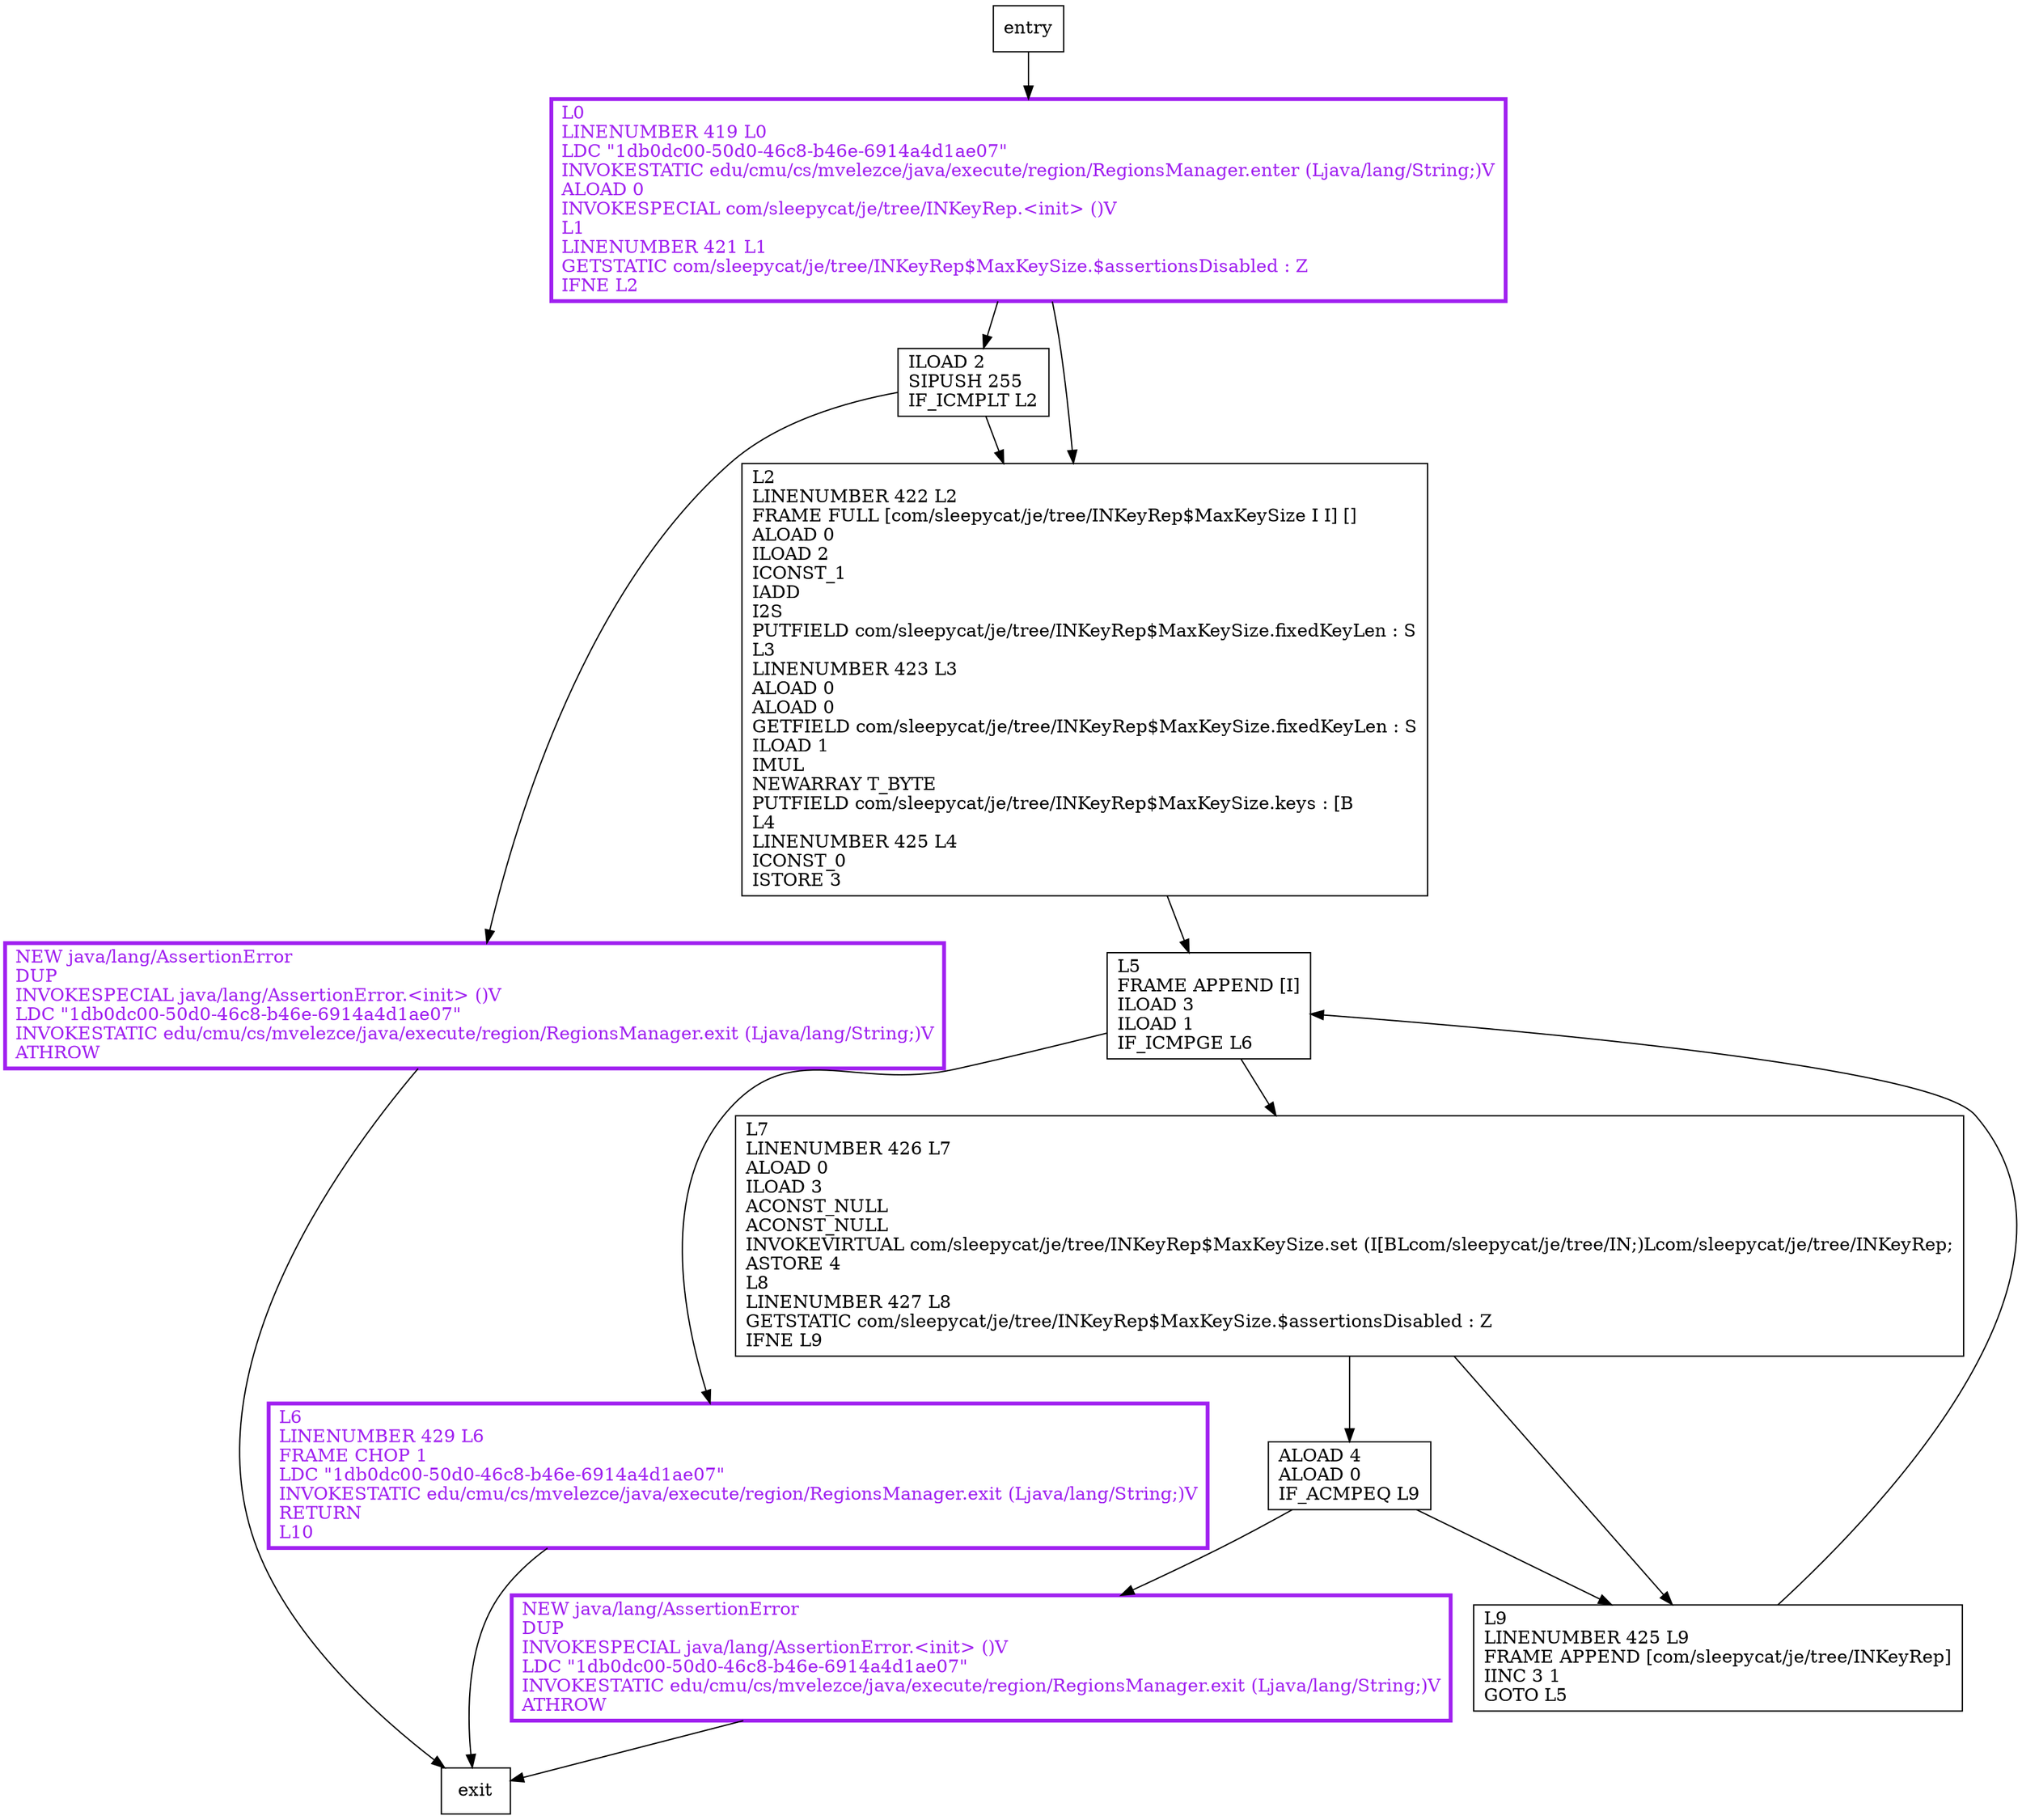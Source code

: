 digraph <init> {
node [shape=record];
447968247 [label="L6\lLINENUMBER 429 L6\lFRAME CHOP 1\lLDC \"1db0dc00-50d0-46c8-b46e-6914a4d1ae07\"\lINVOKESTATIC edu/cmu/cs/mvelezce/java/execute/region/RegionsManager.exit (Ljava/lang/String;)V\lRETURN\lL10\l"];
1932694913 [label="ILOAD 2\lSIPUSH 255\lIF_ICMPLT L2\l"];
1261943263 [label="L0\lLINENUMBER 419 L0\lLDC \"1db0dc00-50d0-46c8-b46e-6914a4d1ae07\"\lINVOKESTATIC edu/cmu/cs/mvelezce/java/execute/region/RegionsManager.enter (Ljava/lang/String;)V\lALOAD 0\lINVOKESPECIAL com/sleepycat/je/tree/INKeyRep.\<init\> ()V\lL1\lLINENUMBER 421 L1\lGETSTATIC com/sleepycat/je/tree/INKeyRep$MaxKeySize.$assertionsDisabled : Z\lIFNE L2\l"];
1187899972 [label="ALOAD 4\lALOAD 0\lIF_ACMPEQ L9\l"];
189126324 [label="NEW java/lang/AssertionError\lDUP\lINVOKESPECIAL java/lang/AssertionError.\<init\> ()V\lLDC \"1db0dc00-50d0-46c8-b46e-6914a4d1ae07\"\lINVOKESTATIC edu/cmu/cs/mvelezce/java/execute/region/RegionsManager.exit (Ljava/lang/String;)V\lATHROW\l"];
2102030146 [label="L5\lFRAME APPEND [I]\lILOAD 3\lILOAD 1\lIF_ICMPGE L6\l"];
655232389 [label="L2\lLINENUMBER 422 L2\lFRAME FULL [com/sleepycat/je/tree/INKeyRep$MaxKeySize I I] []\lALOAD 0\lILOAD 2\lICONST_1\lIADD\lI2S\lPUTFIELD com/sleepycat/je/tree/INKeyRep$MaxKeySize.fixedKeyLen : S\lL3\lLINENUMBER 423 L3\lALOAD 0\lALOAD 0\lGETFIELD com/sleepycat/je/tree/INKeyRep$MaxKeySize.fixedKeyLen : S\lILOAD 1\lIMUL\lNEWARRAY T_BYTE\lPUTFIELD com/sleepycat/je/tree/INKeyRep$MaxKeySize.keys : [B\lL4\lLINENUMBER 425 L4\lICONST_0\lISTORE 3\l"];
1205863841 [label="NEW java/lang/AssertionError\lDUP\lINVOKESPECIAL java/lang/AssertionError.\<init\> ()V\lLDC \"1db0dc00-50d0-46c8-b46e-6914a4d1ae07\"\lINVOKESTATIC edu/cmu/cs/mvelezce/java/execute/region/RegionsManager.exit (Ljava/lang/String;)V\lATHROW\l"];
1300637441 [label="L7\lLINENUMBER 426 L7\lALOAD 0\lILOAD 3\lACONST_NULL\lACONST_NULL\lINVOKEVIRTUAL com/sleepycat/je/tree/INKeyRep$MaxKeySize.set (I[BLcom/sleepycat/je/tree/IN;)Lcom/sleepycat/je/tree/INKeyRep;\lASTORE 4\lL8\lLINENUMBER 427 L8\lGETSTATIC com/sleepycat/je/tree/INKeyRep$MaxKeySize.$assertionsDisabled : Z\lIFNE L9\l"];
1750317171 [label="L9\lLINENUMBER 425 L9\lFRAME APPEND [com/sleepycat/je/tree/INKeyRep]\lIINC 3 1\lGOTO L5\l"];
entry;
exit;
447968247 -> exit
1261943263 -> 1932694913
1261943263 -> 655232389
189126324 -> exit
2102030146 -> 447968247
2102030146 -> 1300637441
655232389 -> 2102030146
1205863841 -> exit
1750317171 -> 2102030146
entry -> 1261943263
1932694913 -> 189126324
1932694913 -> 655232389
1187899972 -> 1205863841
1187899972 -> 1750317171
1300637441 -> 1187899972
1300637441 -> 1750317171
447968247[fontcolor="purple", penwidth=3, color="purple"];
1261943263[fontcolor="purple", penwidth=3, color="purple"];
189126324[fontcolor="purple", penwidth=3, color="purple"];
1205863841[fontcolor="purple", penwidth=3, color="purple"];
}
